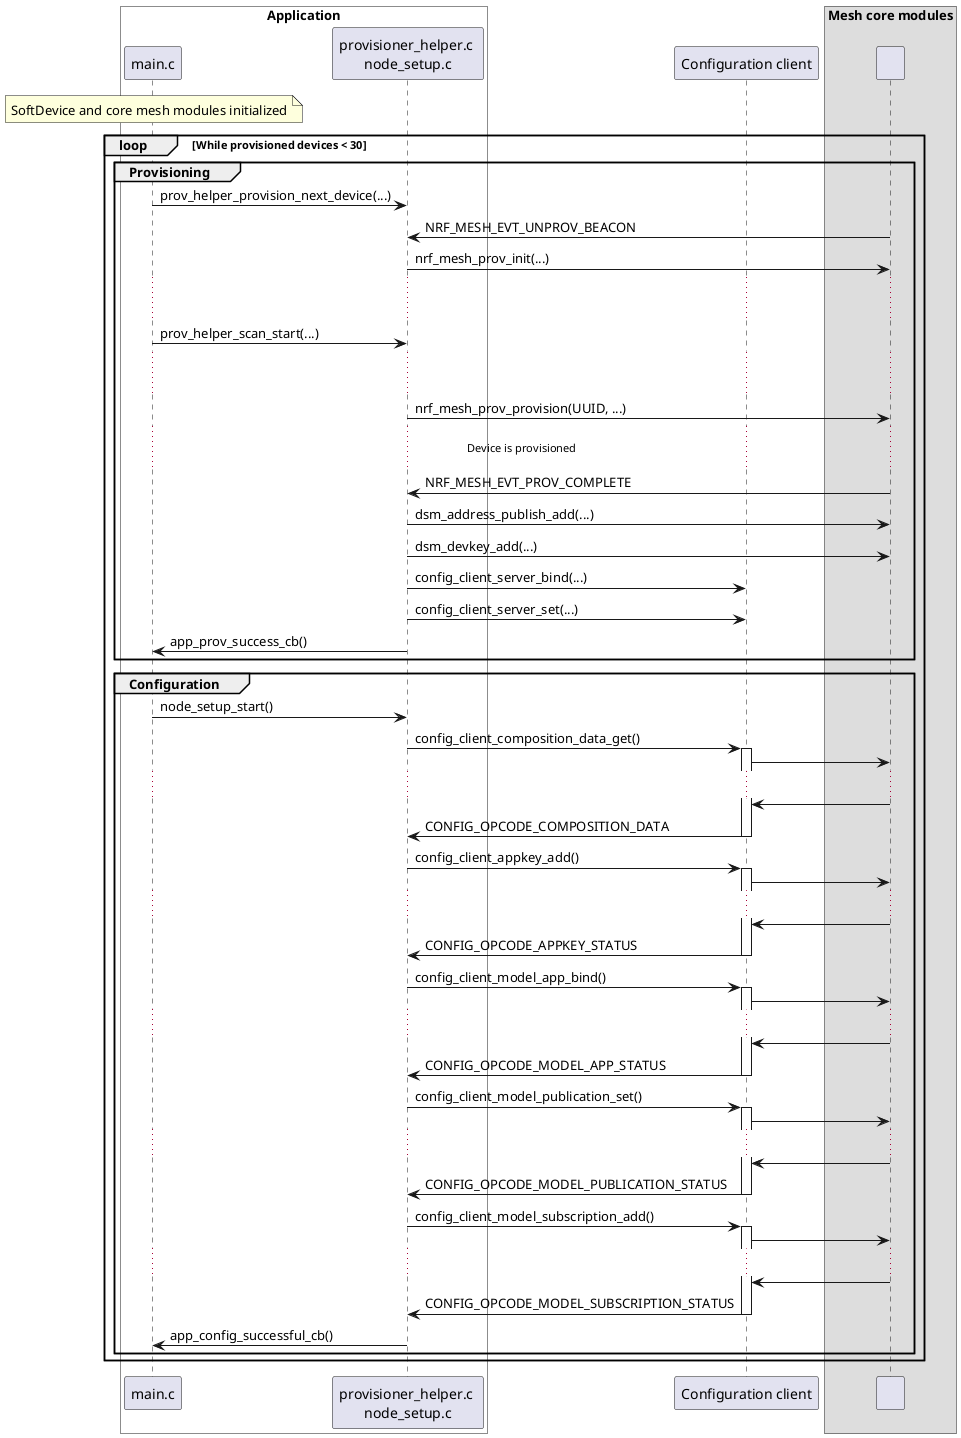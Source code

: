 @startuml
skinparam defaultFontName Arial
box "Application" #FFFFFF
participant a as "main.c"
participant p as "provisioner_helper.c \nnode_setup.c"
end box

participant c as "Configuration client"

box "Mesh core modules"
participant core as "    "
end box

note over a: SoftDevice and core mesh modules initialized
loop While provisioned devices < 30
group Provisioning
      a -> p: prov_helper_provision_next_device(...)
      core -> p: NRF_MESH_EVT_UNPROV_BEACON
      p -> core: nrf_mesh_prov_init(...)
      ... ...
      a -> p: prov_helper_scan_start(...)
      ... ...
      p -> core: nrf_mesh_prov_provision(UUID, ...)

      ... Device is provisioned ...

      core -> p: NRF_MESH_EVT_PROV_COMPLETE
      p -> core: dsm_address_publish_add(...)
      p -> core: dsm_devkey_add(...)
      p -> c: config_client_server_bind(...)
      p -> c: config_client_server_set(...)
      p -> a: app_prov_success_cb()
end
group Configuration
      a -> p: node_setup_start()
      p -> c: config_client_composition_data_get()
      activate c
      c -> core
      ...
      core -> c
      c -> p: CONFIG_OPCODE_COMPOSITION_DATA
      deactivate c

      p -> c: config_client_appkey_add()
      activate c
      c -> core
      ...
      core -> c
      c -> p: CONFIG_OPCODE_APPKEY_STATUS
      deactivate c

      p -> c: config_client_model_app_bind()
      activate c
      c -> core
      ...
      core -> c
      c -> p: CONFIG_OPCODE_MODEL_APP_STATUS
      deactivate c

      p -> c: config_client_model_publication_set()
      activate c
      c -> core
      ...
      core -> c
      c -> p: CONFIG_OPCODE_MODEL_PUBLICATION_STATUS
      deactivate c

      p -> c: config_client_model_subscription_add()
      activate c
      c -> core
      ...
      core -> c
      c -> p: CONFIG_OPCODE_MODEL_SUBSCRIPTION_STATUS
      deactivate c
      p -> a: app_config_successful_cb()
end
end
@enduml
